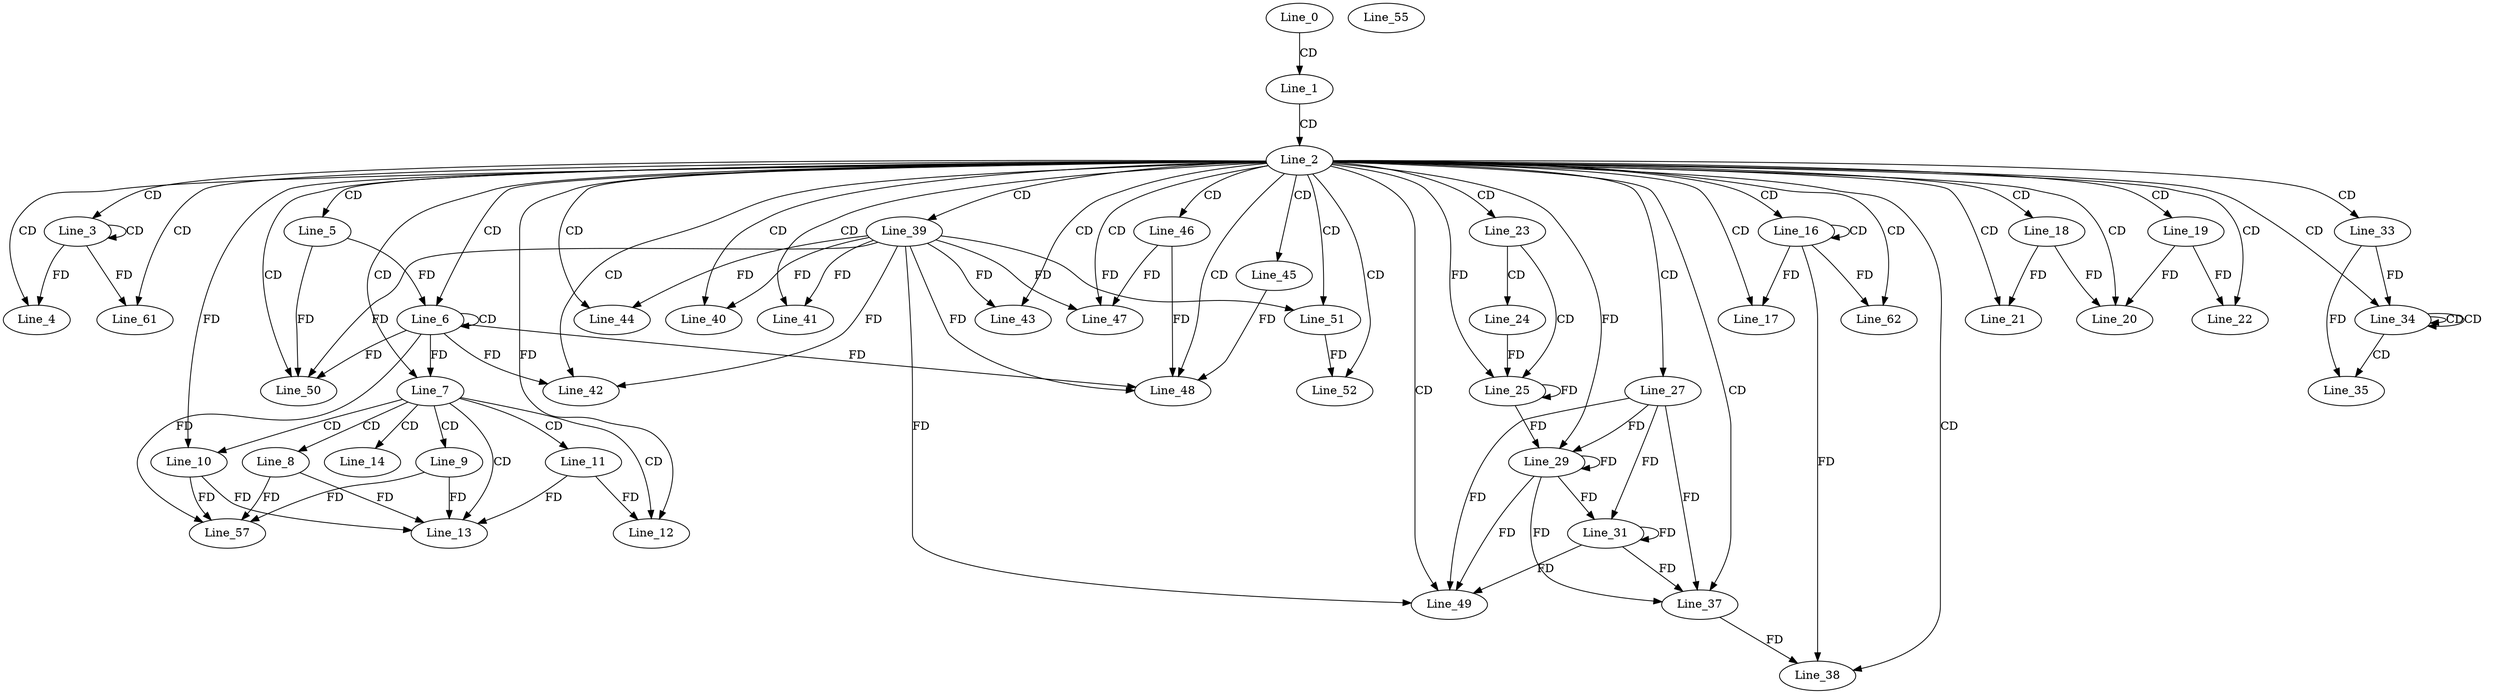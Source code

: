 digraph G {
  Line_0;
  Line_1;
  Line_2;
  Line_3;
  Line_3;
  Line_4;
  Line_5;
  Line_6;
  Line_6;
  Line_7;
  Line_8;
  Line_9;
  Line_10;
  Line_10;
  Line_11;
  Line_12;
  Line_13;
  Line_14;
  Line_16;
  Line_16;
  Line_17;
  Line_18;
  Line_19;
  Line_20;
  Line_21;
  Line_22;
  Line_23;
  Line_24;
  Line_25;
  Line_25;
  Line_27;
  Line_29;
  Line_29;
  Line_29;
  Line_31;
  Line_33;
  Line_34;
  Line_34;
  Line_34;
  Line_35;
  Line_37;
  Line_37;
  Line_38;
  Line_39;
  Line_40;
  Line_41;
  Line_42;
  Line_43;
  Line_43;
  Line_44;
  Line_45;
  Line_46;
  Line_47;
  Line_48;
  Line_49;
  Line_50;
  Line_51;
  Line_51;
  Line_52;
  Line_55;
  Line_57;
  Line_61;
  Line_62;
  Line_0 -> Line_1 [ label="CD" ];
  Line_1 -> Line_2 [ label="CD" ];
  Line_2 -> Line_3 [ label="CD" ];
  Line_3 -> Line_3 [ label="CD" ];
  Line_2 -> Line_4 [ label="CD" ];
  Line_3 -> Line_4 [ label="FD" ];
  Line_2 -> Line_5 [ label="CD" ];
  Line_2 -> Line_6 [ label="CD" ];
  Line_6 -> Line_6 [ label="CD" ];
  Line_5 -> Line_6 [ label="FD" ];
  Line_2 -> Line_7 [ label="CD" ];
  Line_6 -> Line_7 [ label="FD" ];
  Line_7 -> Line_8 [ label="CD" ];
  Line_7 -> Line_9 [ label="CD" ];
  Line_7 -> Line_10 [ label="CD" ];
  Line_2 -> Line_10 [ label="FD" ];
  Line_7 -> Line_11 [ label="CD" ];
  Line_7 -> Line_12 [ label="CD" ];
  Line_11 -> Line_12 [ label="FD" ];
  Line_2 -> Line_12 [ label="FD" ];
  Line_7 -> Line_13 [ label="CD" ];
  Line_11 -> Line_13 [ label="FD" ];
  Line_8 -> Line_13 [ label="FD" ];
  Line_9 -> Line_13 [ label="FD" ];
  Line_10 -> Line_13 [ label="FD" ];
  Line_7 -> Line_14 [ label="CD" ];
  Line_2 -> Line_16 [ label="CD" ];
  Line_16 -> Line_16 [ label="CD" ];
  Line_2 -> Line_17 [ label="CD" ];
  Line_16 -> Line_17 [ label="FD" ];
  Line_2 -> Line_18 [ label="CD" ];
  Line_2 -> Line_19 [ label="CD" ];
  Line_2 -> Line_20 [ label="CD" ];
  Line_18 -> Line_20 [ label="FD" ];
  Line_19 -> Line_20 [ label="FD" ];
  Line_2 -> Line_21 [ label="CD" ];
  Line_18 -> Line_21 [ label="FD" ];
  Line_2 -> Line_22 [ label="CD" ];
  Line_19 -> Line_22 [ label="FD" ];
  Line_2 -> Line_23 [ label="CD" ];
  Line_23 -> Line_24 [ label="CD" ];
  Line_23 -> Line_25 [ label="CD" ];
  Line_2 -> Line_25 [ label="FD" ];
  Line_25 -> Line_25 [ label="FD" ];
  Line_24 -> Line_25 [ label="FD" ];
  Line_2 -> Line_27 [ label="CD" ];
  Line_27 -> Line_29 [ label="FD" ];
  Line_29 -> Line_29 [ label="FD" ];
  Line_2 -> Line_29 [ label="FD" ];
  Line_25 -> Line_29 [ label="FD" ];
  Line_27 -> Line_31 [ label="FD" ];
  Line_29 -> Line_31 [ label="FD" ];
  Line_31 -> Line_31 [ label="FD" ];
  Line_2 -> Line_33 [ label="CD" ];
  Line_2 -> Line_34 [ label="CD" ];
  Line_34 -> Line_34 [ label="CD" ];
  Line_34 -> Line_34 [ label="CD" ];
  Line_33 -> Line_34 [ label="FD" ];
  Line_34 -> Line_35 [ label="CD" ];
  Line_33 -> Line_35 [ label="FD" ];
  Line_2 -> Line_37 [ label="CD" ];
  Line_27 -> Line_37 [ label="FD" ];
  Line_29 -> Line_37 [ label="FD" ];
  Line_31 -> Line_37 [ label="FD" ];
  Line_2 -> Line_38 [ label="CD" ];
  Line_16 -> Line_38 [ label="FD" ];
  Line_37 -> Line_38 [ label="FD" ];
  Line_2 -> Line_39 [ label="CD" ];
  Line_2 -> Line_40 [ label="CD" ];
  Line_39 -> Line_40 [ label="FD" ];
  Line_2 -> Line_41 [ label="CD" ];
  Line_39 -> Line_41 [ label="FD" ];
  Line_2 -> Line_42 [ label="CD" ];
  Line_39 -> Line_42 [ label="FD" ];
  Line_6 -> Line_42 [ label="FD" ];
  Line_2 -> Line_43 [ label="CD" ];
  Line_39 -> Line_43 [ label="FD" ];
  Line_2 -> Line_44 [ label="CD" ];
  Line_39 -> Line_44 [ label="FD" ];
  Line_2 -> Line_45 [ label="CD" ];
  Line_2 -> Line_46 [ label="CD" ];
  Line_2 -> Line_47 [ label="CD" ];
  Line_46 -> Line_47 [ label="FD" ];
  Line_39 -> Line_47 [ label="FD" ];
  Line_2 -> Line_48 [ label="CD" ];
  Line_39 -> Line_48 [ label="FD" ];
  Line_46 -> Line_48 [ label="FD" ];
  Line_45 -> Line_48 [ label="FD" ];
  Line_6 -> Line_48 [ label="FD" ];
  Line_2 -> Line_49 [ label="CD" ];
  Line_39 -> Line_49 [ label="FD" ];
  Line_27 -> Line_49 [ label="FD" ];
  Line_29 -> Line_49 [ label="FD" ];
  Line_31 -> Line_49 [ label="FD" ];
  Line_2 -> Line_50 [ label="CD" ];
  Line_5 -> Line_50 [ label="FD" ];
  Line_39 -> Line_50 [ label="FD" ];
  Line_6 -> Line_50 [ label="FD" ];
  Line_2 -> Line_51 [ label="CD" ];
  Line_39 -> Line_51 [ label="FD" ];
  Line_2 -> Line_52 [ label="CD" ];
  Line_51 -> Line_52 [ label="FD" ];
  Line_6 -> Line_57 [ label="FD" ];
  Line_8 -> Line_57 [ label="FD" ];
  Line_9 -> Line_57 [ label="FD" ];
  Line_10 -> Line_57 [ label="FD" ];
  Line_2 -> Line_61 [ label="CD" ];
  Line_3 -> Line_61 [ label="FD" ];
  Line_2 -> Line_62 [ label="CD" ];
  Line_16 -> Line_62 [ label="FD" ];
}
